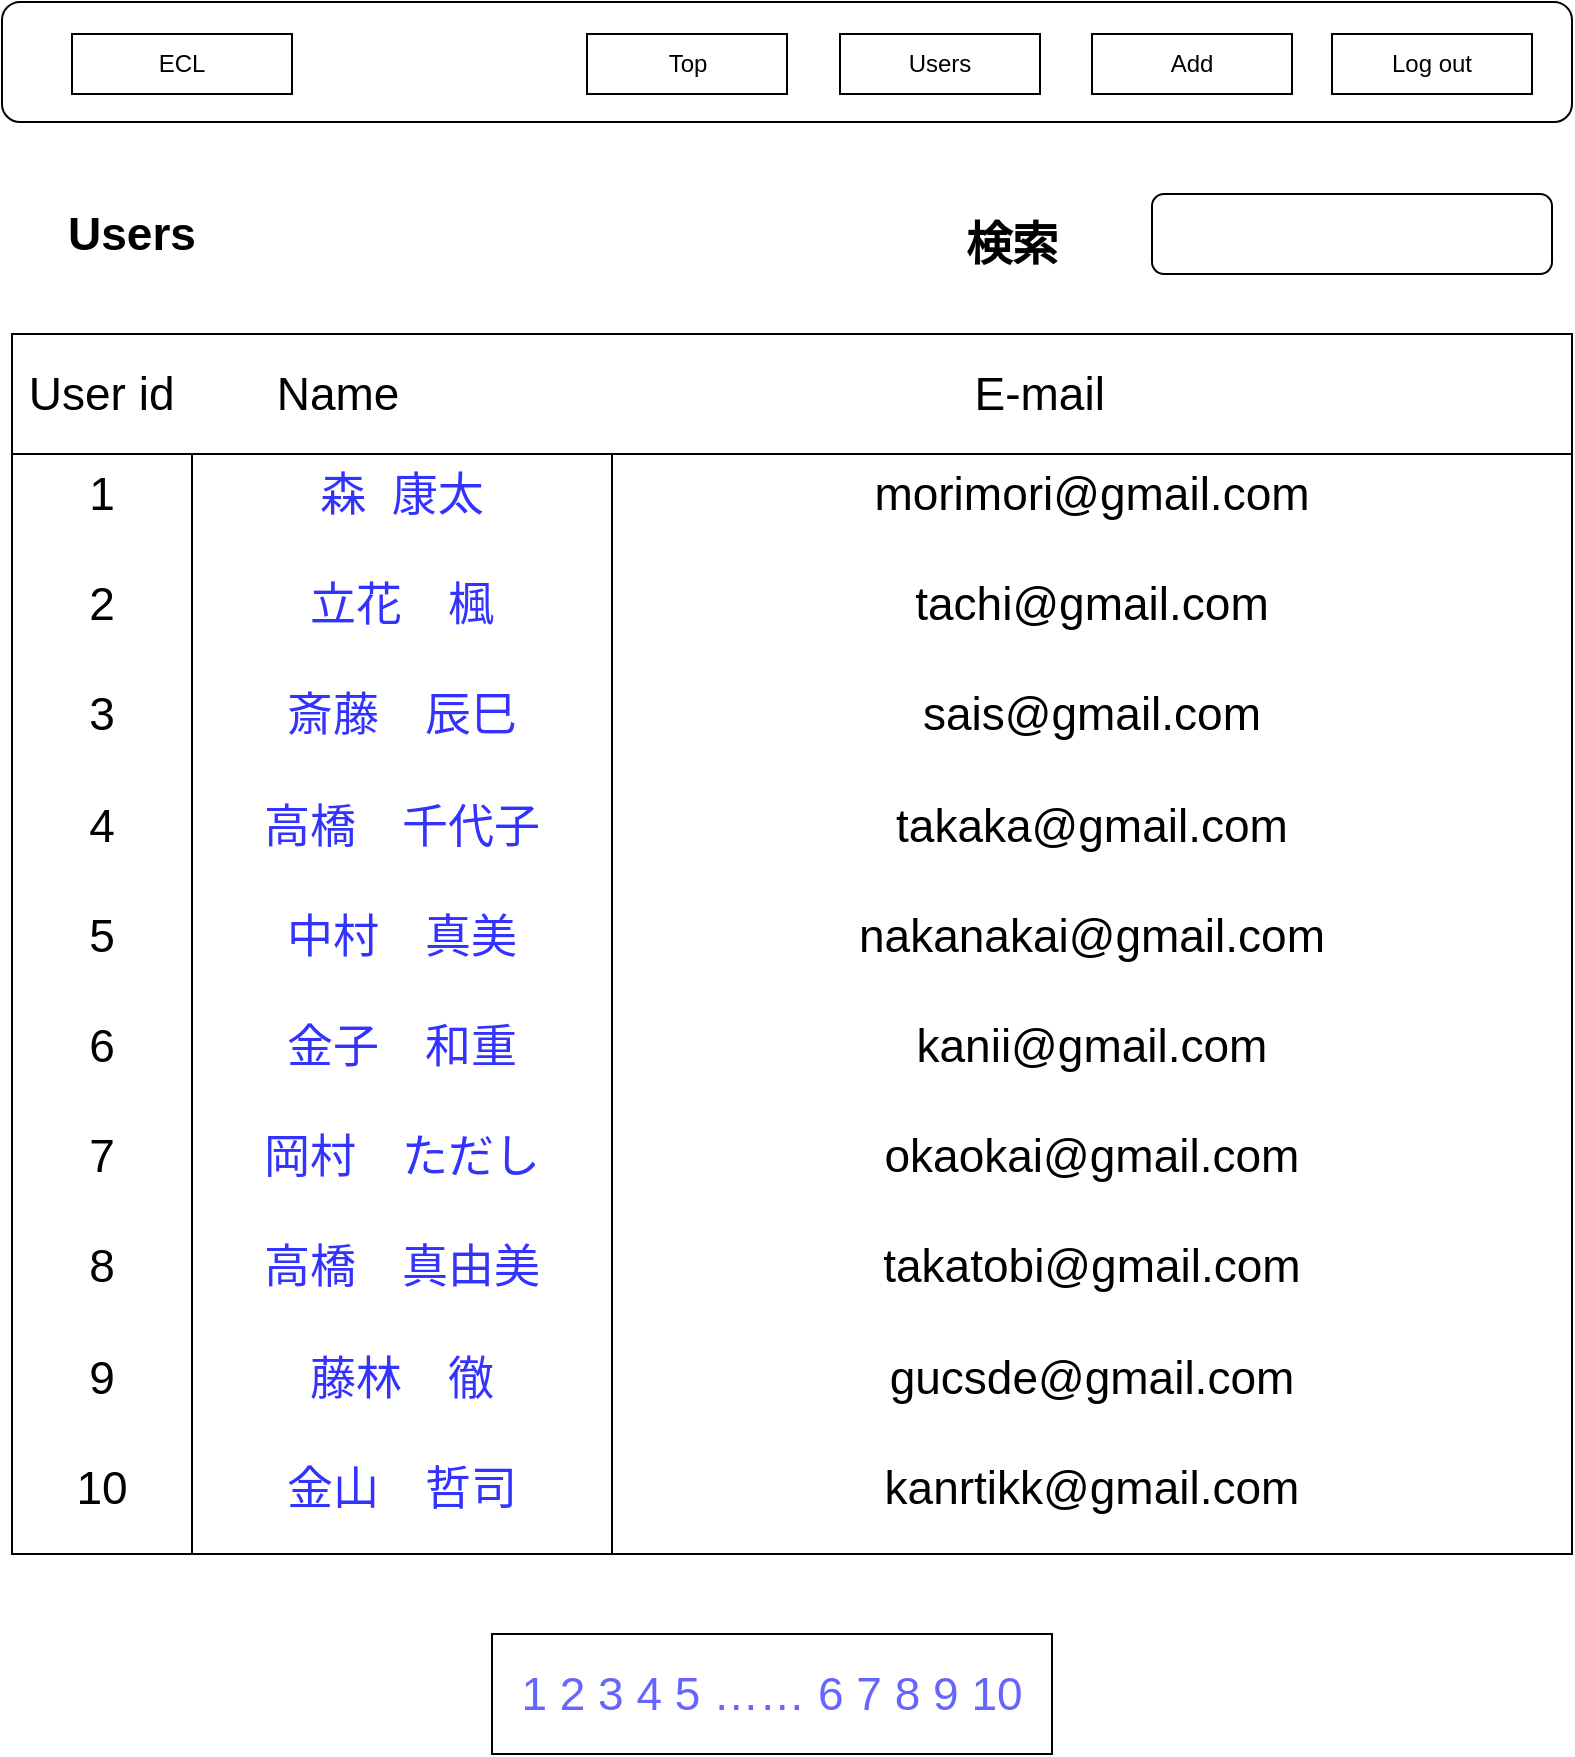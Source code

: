 <mxfile version="10.8.8" type="github"><diagram id="50Dxd6yPXRq7qMc2vB97" name="Page-1"><mxGraphModel dx="840" dy="484" grid="1" gridSize="10" guides="1" tooltips="1" connect="1" arrows="1" fold="1" page="1" pageScale="1" pageWidth="827" pageHeight="1169" math="0" shadow="0"><root><mxCell id="0"/><mxCell id="1" parent="0"/><mxCell id="UZSk_sChq5RonT3k2Ovc-3" value="" style="rounded=1;whiteSpace=wrap;html=1;" parent="1" vertex="1"><mxGeometry x="25" y="34" width="785" height="60" as="geometry"/></mxCell><mxCell id="UZSk_sChq5RonT3k2Ovc-4" value="ECL" style="rounded=0;whiteSpace=wrap;html=1;" parent="1" vertex="1"><mxGeometry x="60" y="50" width="110" height="30" as="geometry"/></mxCell><mxCell id="UZSk_sChq5RonT3k2Ovc-5" value="Top" style="rounded=0;whiteSpace=wrap;html=1;" parent="1" vertex="1"><mxGeometry x="317.5" y="50" width="100" height="30" as="geometry"/></mxCell><mxCell id="UZSk_sChq5RonT3k2Ovc-6" value="Add" style="rounded=0;whiteSpace=wrap;html=1;" parent="1" vertex="1"><mxGeometry x="570" y="50" width="100" height="30" as="geometry"/></mxCell><mxCell id="UZSk_sChq5RonT3k2Ovc-7" value="Log out" style="rounded=0;whiteSpace=wrap;html=1;" parent="1" vertex="1"><mxGeometry x="690" y="50" width="100" height="30" as="geometry"/></mxCell><mxCell id="2L29x2qr-hP5VxPjzTvn-1" value="Users" style="rounded=0;whiteSpace=wrap;html=1;" parent="1" vertex="1"><mxGeometry x="444" y="50" width="100" height="30" as="geometry"/></mxCell><mxCell id="CgJqHXbUB9xfZ_piTGGu-2" value="&lt;b style=&quot;font-size: 23px;&quot;&gt;Users&lt;/b&gt;" style="rounded=0;whiteSpace=wrap;html=1;strokeColor=none;fontSize=23;" parent="1" vertex="1"><mxGeometry x="30" y="120" width="120" height="60" as="geometry"/></mxCell><mxCell id="CgJqHXbUB9xfZ_piTGGu-3" value="検索" style="rounded=0;whiteSpace=wrap;html=1;fontSize=23;fontStyle=1;strokeColor=none;" parent="1" vertex="1"><mxGeometry x="470" y="130" width="120" height="50" as="geometry"/></mxCell><mxCell id="CgJqHXbUB9xfZ_piTGGu-4" value="" style="rounded=1;whiteSpace=wrap;html=1;fontSize=23;" parent="1" vertex="1"><mxGeometry x="600" y="130" width="200" height="40" as="geometry"/></mxCell><mxCell id="CgJqHXbUB9xfZ_piTGGu-5" value="&amp;nbsp;User id&amp;nbsp; &amp;nbsp; &amp;nbsp; &amp;nbsp; Name&amp;nbsp; &amp;nbsp; &amp;nbsp; &amp;nbsp; &amp;nbsp; &amp;nbsp; &amp;nbsp; &amp;nbsp; &amp;nbsp; &amp;nbsp; &amp;nbsp; &amp;nbsp; &amp;nbsp; &amp;nbsp; &amp;nbsp; &amp;nbsp; &amp;nbsp; &amp;nbsp; &amp;nbsp; &amp;nbsp; &amp;nbsp; &amp;nbsp; &amp;nbsp;E-mail&lt;div style=&quot;text-align: left&quot;&gt;&lt;/div&gt;" style="rounded=0;whiteSpace=wrap;html=1;fontSize=23;align=left;" parent="1" vertex="1"><mxGeometry x="30" y="200" width="780" height="60" as="geometry"/></mxCell><mxCell id="CgJqHXbUB9xfZ_piTGGu-6" value="1&lt;br&gt;&lt;br&gt;2&lt;br&gt;&lt;br&gt;3&lt;br&gt;&lt;br&gt;4&lt;br&gt;&lt;br&gt;5&lt;br&gt;&lt;br&gt;6&lt;br&gt;&lt;br&gt;7&lt;br&gt;&lt;br&gt;8&lt;br&gt;&lt;br&gt;9&lt;br&gt;&lt;br&gt;10&lt;br&gt;&lt;br&gt;&lt;br&gt;" style="rounded=0;whiteSpace=wrap;html=1;fontSize=23;align=center;verticalAlign=top;" parent="1" vertex="1"><mxGeometry x="30" y="260" width="90" height="550" as="geometry"/></mxCell><mxCell id="CgJqHXbUB9xfZ_piTGGu-9" value="森&amp;nbsp; 康太&lt;br&gt;&lt;br&gt;立花　楓&lt;br&gt;&lt;br&gt;斎藤　辰巳&lt;br&gt;&lt;br&gt;高橋　千代子&lt;br&gt;&lt;br&gt;中村　真美&lt;br&gt;&lt;br&gt;金子　和重&lt;br&gt;&lt;br&gt;岡村　ただし&lt;br&gt;&lt;br&gt;高橋　真由美&lt;br&gt;&lt;br&gt;藤林　徹&lt;br&gt;&lt;br&gt;金山　哲司&lt;br&gt;" style="rounded=0;whiteSpace=wrap;html=1;fontSize=23;align=center;verticalAlign=top;fontColor=#3333FF;" parent="1" vertex="1"><mxGeometry x="120" y="260" width="210" height="550" as="geometry"/></mxCell><mxCell id="CgJqHXbUB9xfZ_piTGGu-10" value="morimori@gmail.com&lt;br&gt;&lt;br&gt;tachi@gmail.com&lt;br&gt;&lt;br&gt;sais@gmail.com&lt;br&gt;&lt;br&gt;takaka@gmail.com&lt;br&gt;&lt;br&gt;nakanakai@gmail.com&lt;br&gt;&lt;br&gt;kanii@gmail.com&lt;br&gt;&lt;br&gt;okaokai@gmail.com&lt;br&gt;&lt;br&gt;takatobi@gmail.com&lt;br&gt;&lt;br&gt;gucsde@gmail.com&lt;br&gt;&lt;br&gt;kanrtikk@gmail.com&lt;br&gt;" style="rounded=0;whiteSpace=wrap;html=1;fontSize=23;align=center;verticalAlign=top;" parent="1" vertex="1"><mxGeometry x="330" y="260" width="480" height="550" as="geometry"/></mxCell><mxCell id="CgJqHXbUB9xfZ_piTGGu-11" value="1 2 3 4 5 …… 6 7 8 9 10" style="rounded=0;whiteSpace=wrap;html=1;fontSize=23;align=center;fontColor=#6666FF;" parent="1" vertex="1"><mxGeometry x="270" y="850" width="280" height="60" as="geometry"/></mxCell></root></mxGraphModel></diagram></mxfile>